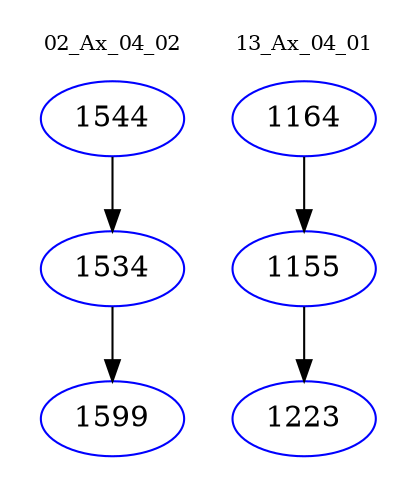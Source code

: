 digraph{
subgraph cluster_0 {
color = white
label = "02_Ax_04_02";
fontsize=10;
T0_1544 [label="1544", color="blue"]
T0_1544 -> T0_1534 [color="black"]
T0_1534 [label="1534", color="blue"]
T0_1534 -> T0_1599 [color="black"]
T0_1599 [label="1599", color="blue"]
}
subgraph cluster_1 {
color = white
label = "13_Ax_04_01";
fontsize=10;
T1_1164 [label="1164", color="blue"]
T1_1164 -> T1_1155 [color="black"]
T1_1155 [label="1155", color="blue"]
T1_1155 -> T1_1223 [color="black"]
T1_1223 [label="1223", color="blue"]
}
}
